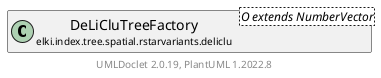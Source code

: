 @startuml
    remove .*\.(Instance|Par|Parameterizer|Factory)$
    set namespaceSeparator none
    hide empty fields
    hide empty methods

    class "<size:14>DeLiCluTreeFactory.Par\n<size:10>elki.index.tree.spatial.rstarvariants.deliclu" as elki.index.tree.spatial.rstarvariants.deliclu.DeLiCluTreeFactory.Par<O extends NumberVector> [[DeLiCluTreeFactory.Par.html]] {
        +make(): DeLiCluTreeFactory<O extends NumberVector>
        #createSettings(): RTreeSettings
    }

    abstract class "<size:14>AbstractRStarTreeFactory.Par\n<size:10>elki.index.tree.spatial.rstarvariants" as elki.index.tree.spatial.rstarvariants.AbstractRStarTreeFactory.Par<O extends NumberVector, RTreeSettings> {
        {abstract} #createSettings(): RTreeSettings
        {abstract} +make(): AbstractRStarTreeFactory<O extends NumberVector, ?, ?, ?>
    }
    class "<size:14>DeLiCluTreeFactory\n<size:10>elki.index.tree.spatial.rstarvariants.deliclu" as elki.index.tree.spatial.rstarvariants.deliclu.DeLiCluTreeFactory<O extends NumberVector> [[DeLiCluTreeFactory.html]]

    elki.index.tree.spatial.rstarvariants.AbstractRStarTreeFactory.Par <|-- elki.index.tree.spatial.rstarvariants.deliclu.DeLiCluTreeFactory.Par
    elki.index.tree.spatial.rstarvariants.deliclu.DeLiCluTreeFactory +-- elki.index.tree.spatial.rstarvariants.deliclu.DeLiCluTreeFactory.Par

    center footer UMLDoclet 2.0.19, PlantUML 1.2022.8
@enduml
